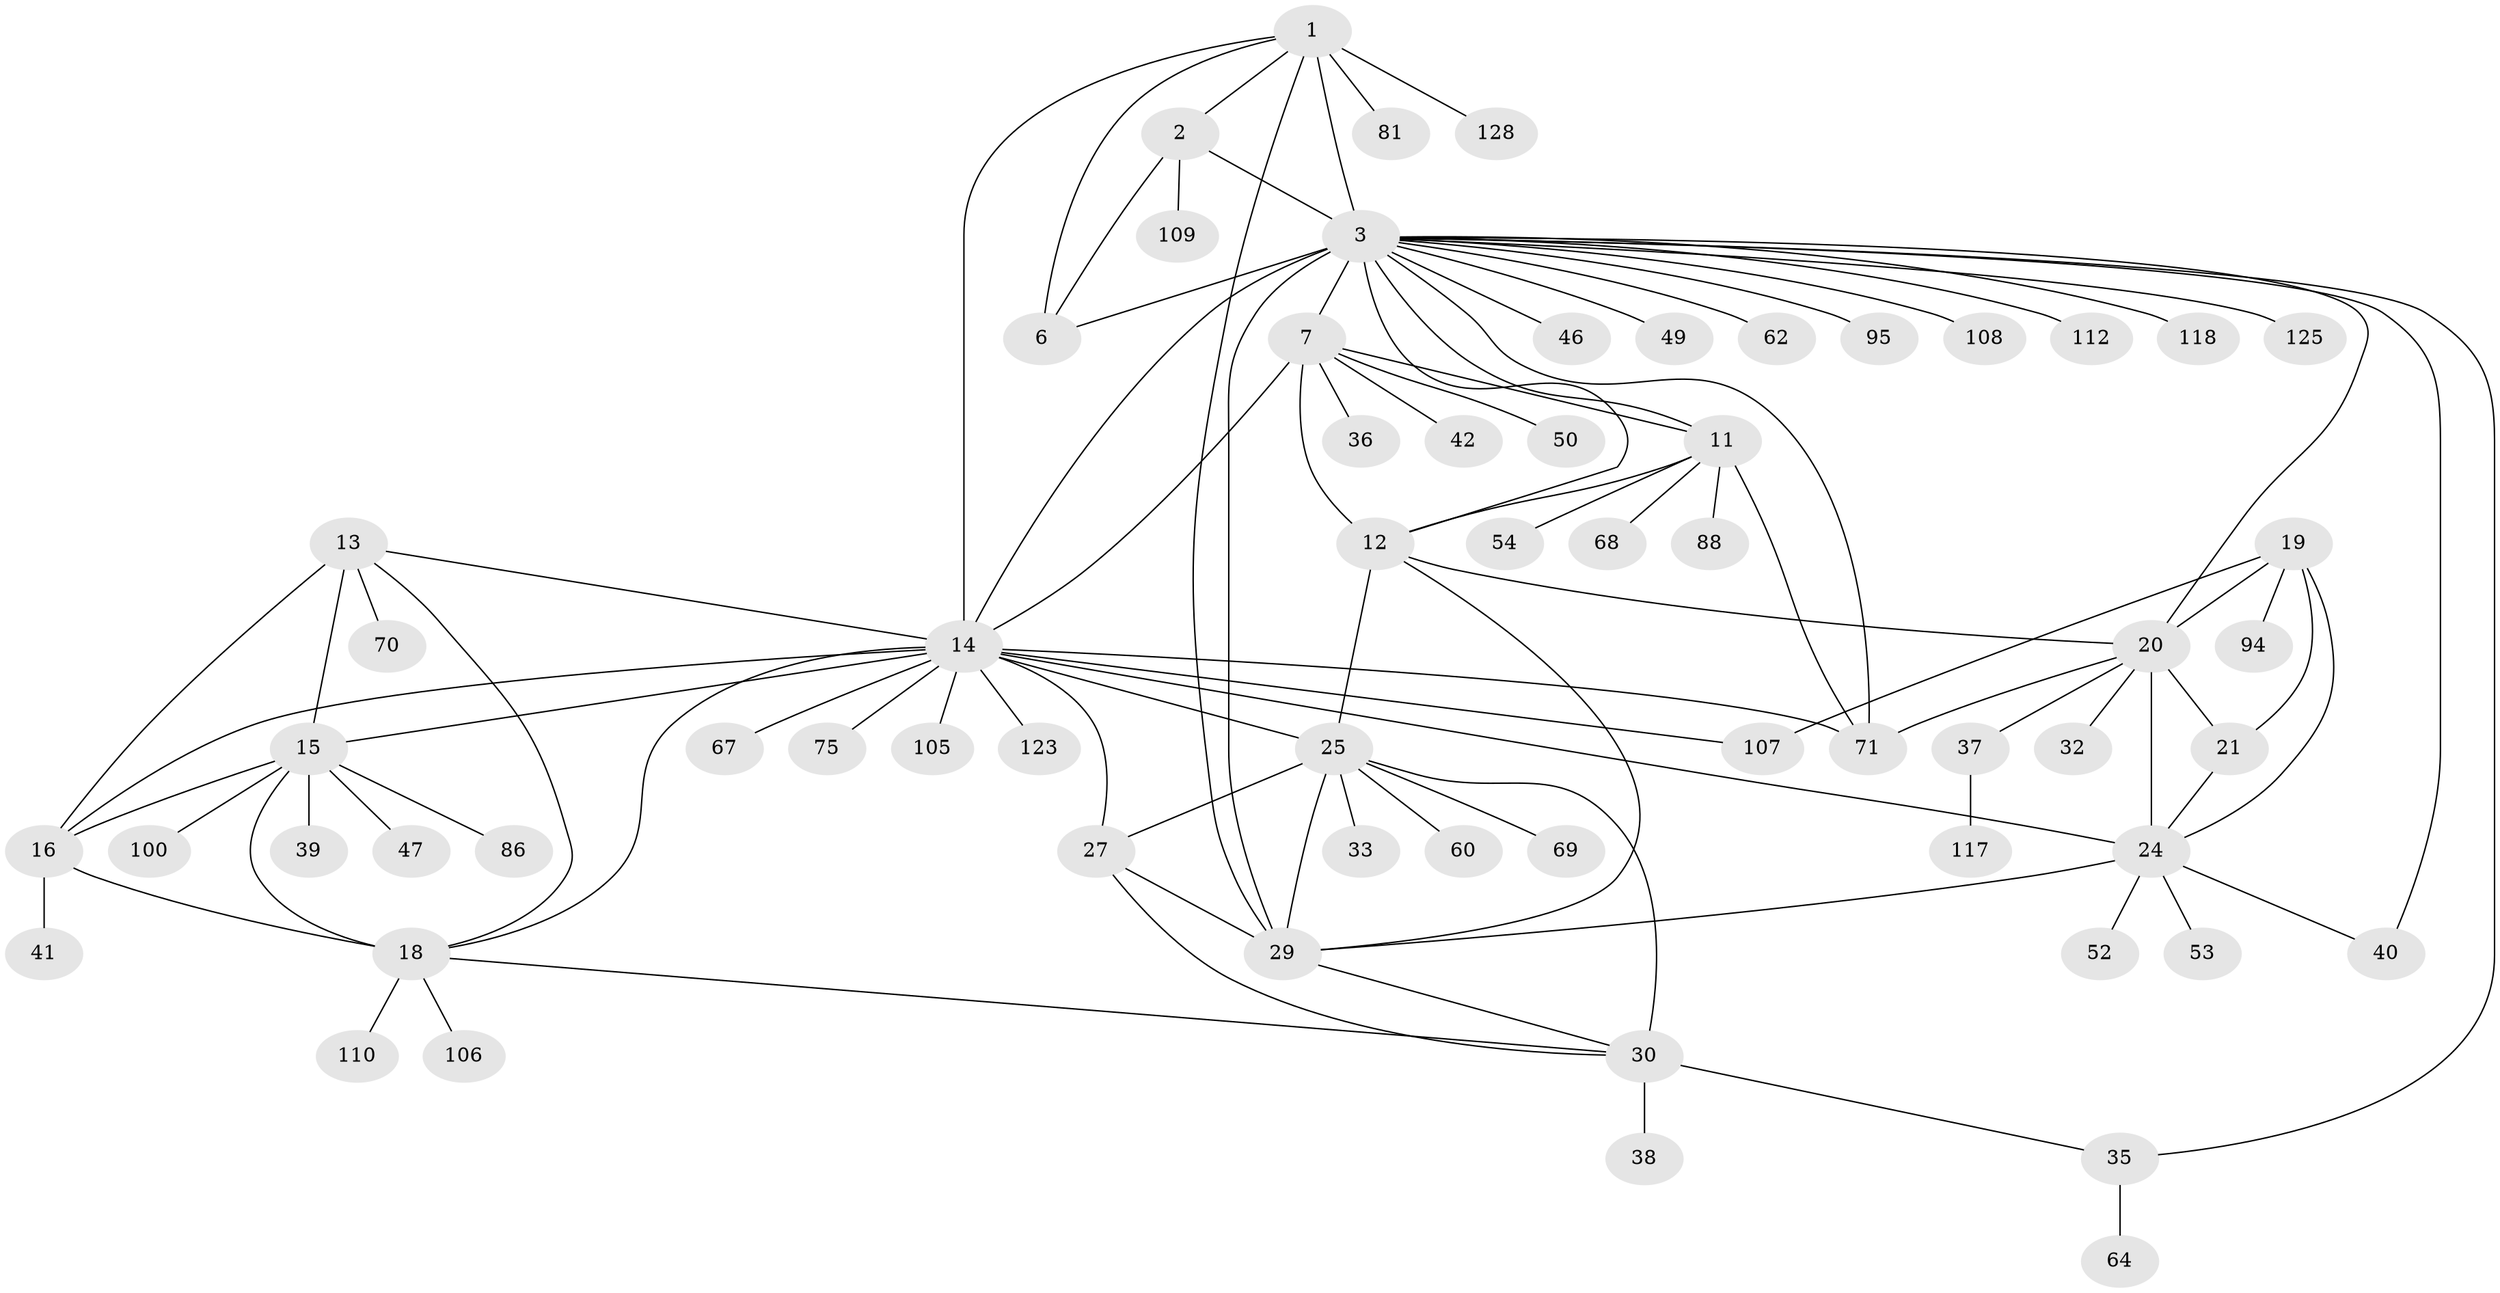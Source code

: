 // original degree distribution, {9: 0.031007751937984496, 6: 0.046511627906976744, 10: 0.015503875968992248, 12: 0.023255813953488372, 11: 0.007751937984496124, 8: 0.046511627906976744, 7: 0.05426356589147287, 17: 0.007751937984496124, 3: 0.023255813953488372, 1: 0.5426356589147286, 4: 0.023255813953488372, 2: 0.17829457364341086}
// Generated by graph-tools (version 1.1) at 2025/15/03/09/25 04:15:56]
// undirected, 64 vertices, 98 edges
graph export_dot {
graph [start="1"]
  node [color=gray90,style=filled];
  1 [super="+58+34"];
  2;
  3 [super="+8+5+4+76+90+85"];
  6 [super="+80"];
  7 [super="+9+51+31+96+79"];
  11;
  12;
  13;
  14;
  15 [super="+17"];
  16 [super="+66"];
  18;
  19;
  20 [super="+23+104+22"];
  21 [super="+63"];
  24 [super="+48+99+124+55"];
  25 [super="+87+26+45+78"];
  27 [super="+89+127"];
  29;
  30 [super="+44+43+111+83"];
  32;
  33;
  35 [super="+57"];
  36;
  37;
  38;
  39;
  40 [super="+73+72"];
  41;
  42;
  46;
  47 [super="+113+126"];
  49;
  50;
  52;
  53 [super="+101"];
  54;
  60;
  62;
  64;
  67;
  68;
  69;
  70 [super="+97"];
  71 [super="+93"];
  75;
  81;
  86;
  88 [super="+116"];
  94;
  95;
  100;
  105;
  106;
  107;
  108;
  109;
  110;
  112;
  117;
  118;
  123;
  125;
  128;
  1 -- 2;
  1 -- 3 [weight=3];
  1 -- 6;
  1 -- 81;
  1 -- 128;
  1 -- 29;
  1 -- 14;
  2 -- 3 [weight=3];
  2 -- 6;
  2 -- 109;
  3 -- 6 [weight=3];
  3 -- 29;
  3 -- 118;
  3 -- 7 [weight=3];
  3 -- 11;
  3 -- 12;
  3 -- 62;
  3 -- 71;
  3 -- 40;
  3 -- 108;
  3 -- 46;
  3 -- 112;
  3 -- 49;
  3 -- 20;
  3 -- 35;
  3 -- 14;
  3 -- 125;
  3 -- 95;
  7 -- 11 [weight=3];
  7 -- 12 [weight=3];
  7 -- 14;
  7 -- 36;
  7 -- 42;
  7 -- 50;
  11 -- 12;
  11 -- 54;
  11 -- 68;
  11 -- 71;
  11 -- 88;
  12 -- 29;
  12 -- 20;
  12 -- 25;
  13 -- 14;
  13 -- 15 [weight=2];
  13 -- 16;
  13 -- 18;
  13 -- 70;
  14 -- 15 [weight=2];
  14 -- 16;
  14 -- 18;
  14 -- 24;
  14 -- 67;
  14 -- 75;
  14 -- 105;
  14 -- 107;
  14 -- 123;
  14 -- 71;
  14 -- 25;
  14 -- 27;
  15 -- 16 [weight=2];
  15 -- 18 [weight=2];
  15 -- 47;
  15 -- 100;
  15 -- 39;
  15 -- 86;
  16 -- 18;
  16 -- 41;
  18 -- 30;
  18 -- 106;
  18 -- 110;
  19 -- 20 [weight=3];
  19 -- 21;
  19 -- 24;
  19 -- 94;
  19 -- 107;
  20 -- 21 [weight=3];
  20 -- 24 [weight=3];
  20 -- 32;
  20 -- 37;
  20 -- 71;
  21 -- 24;
  24 -- 29;
  24 -- 53;
  24 -- 52;
  24 -- 40;
  25 -- 27 [weight=3];
  25 -- 29 [weight=3];
  25 -- 30 [weight=3];
  25 -- 60;
  25 -- 33;
  25 -- 69;
  27 -- 29;
  27 -- 30;
  29 -- 30;
  30 -- 35;
  30 -- 38;
  35 -- 64;
  37 -- 117;
}
